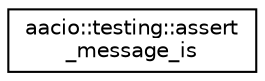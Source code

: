 digraph "Graphical Class Hierarchy"
{
  edge [fontname="Helvetica",fontsize="10",labelfontname="Helvetica",labelfontsize="10"];
  node [fontname="Helvetica",fontsize="10",shape=record];
  rankdir="LR";
  Node0 [label="aacio::testing::assert\l_message_is",height=0.2,width=0.4,color="black", fillcolor="white", style="filled",URL="$structaacio_1_1testing_1_1assert__message__is.html"];
}

